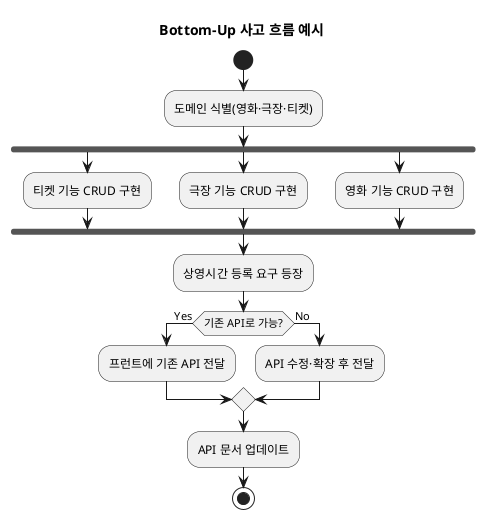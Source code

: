 @startuml

@startuml
title Bottom-Up 사고 흐름 예시
|개발자|
start
:도메인 식별(영화·극장·티켓);
fork
  :티켓 기능 CRUD 구현;
fork again
  :극장 기능 CRUD 구현;
fork again
  :영화 기능 CRUD 구현;
end fork
:상영시간 등록 요구 등장;
if (기존 API로 가능?) then (Yes)
    :프런트에 기존 API 전달;
else (No)
    :API 수정·확장 후 전달;
endif
:API 문서 업데이트;
stop
@enduml

@enduml